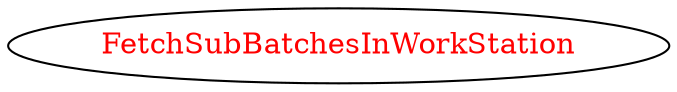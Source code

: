 digraph dependencyGraph {
 concentrate=true;
 ranksep="2.0";
 rankdir="LR"; 
 splines="ortho";
"FetchSubBatchesInWorkStation" [fontcolor="red"];
}